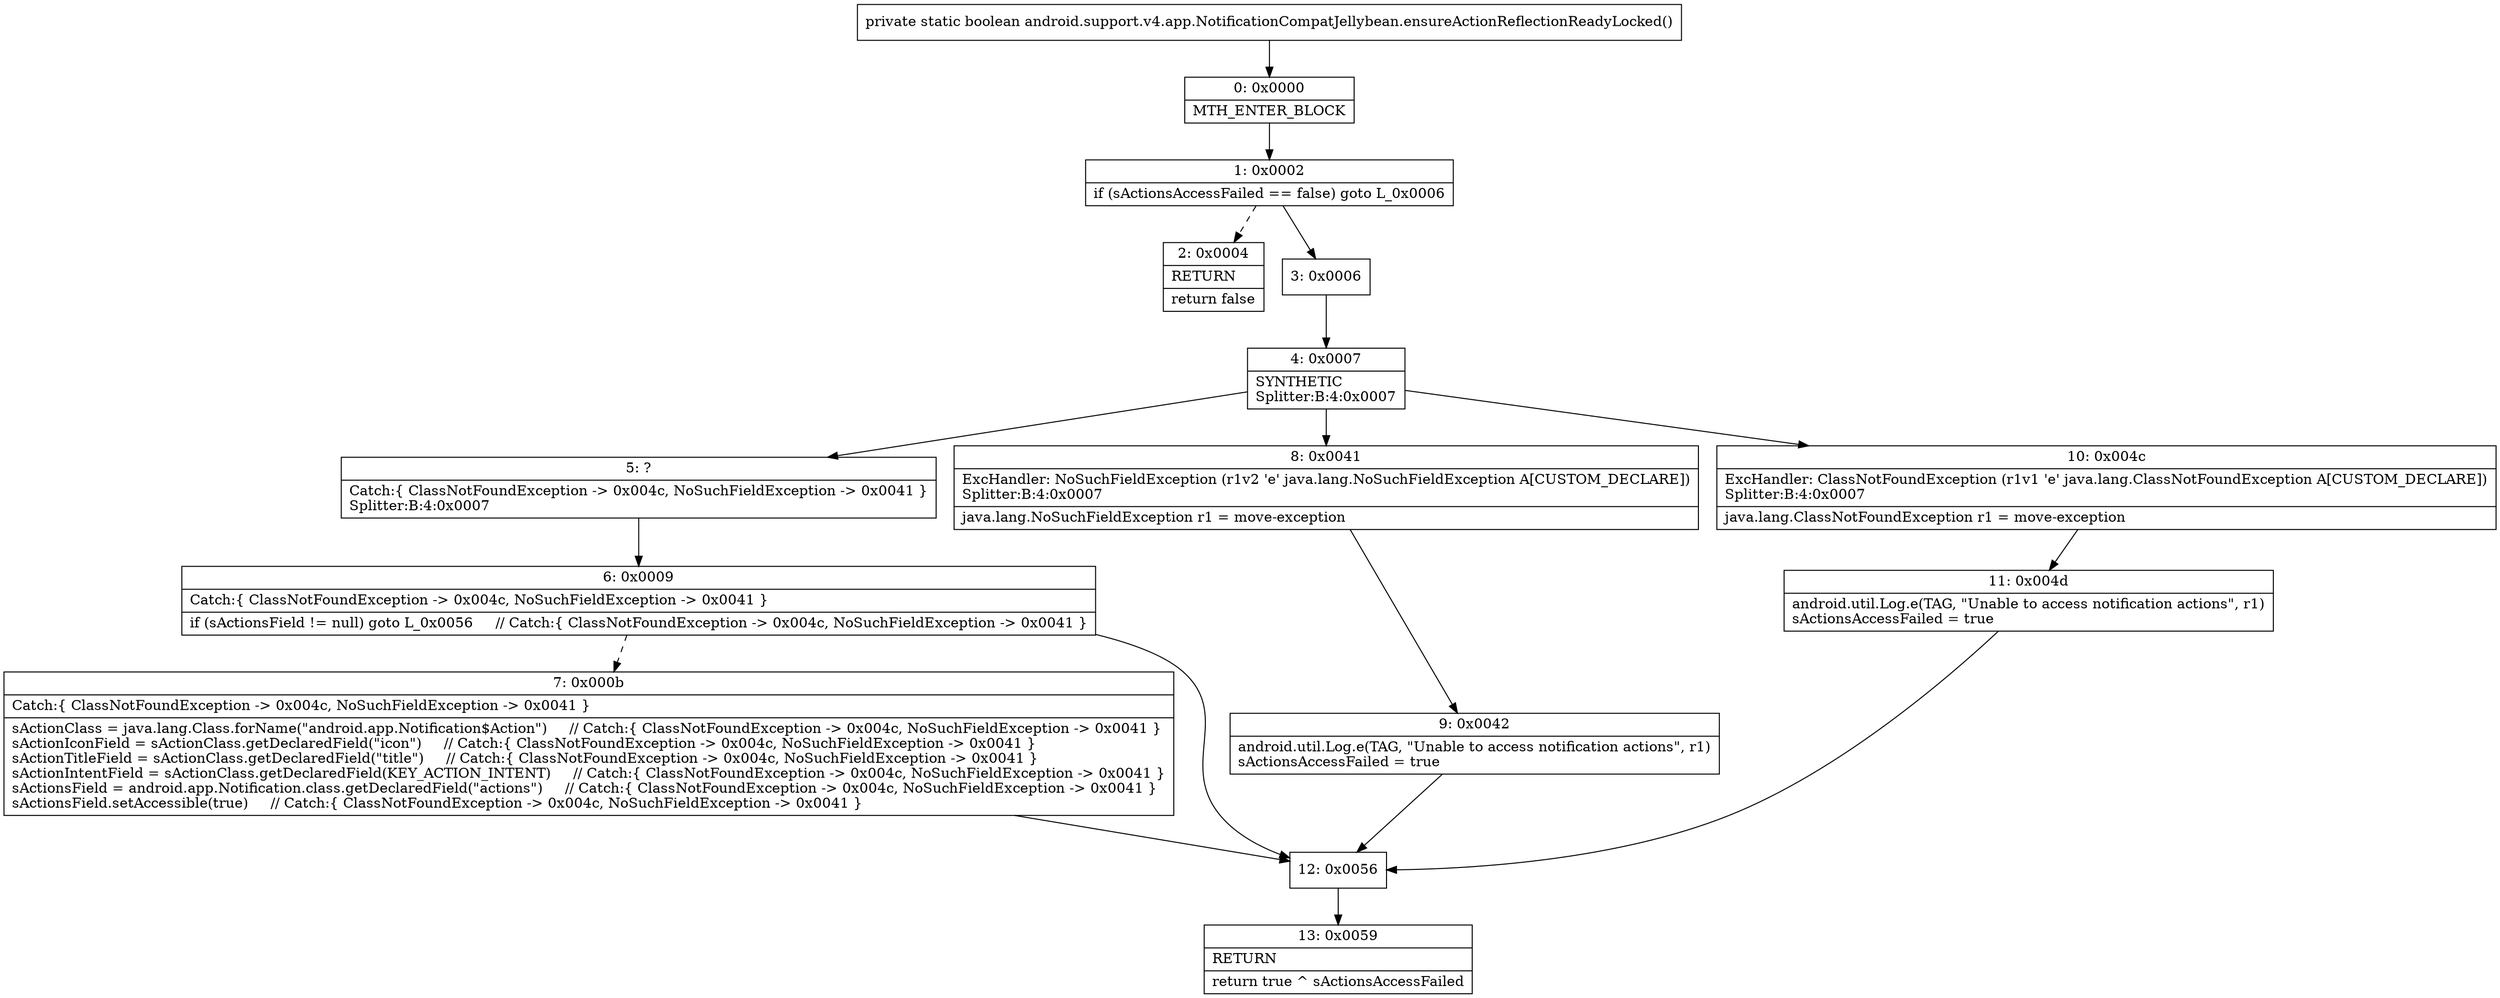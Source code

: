 digraph "CFG forandroid.support.v4.app.NotificationCompatJellybean.ensureActionReflectionReadyLocked()Z" {
Node_0 [shape=record,label="{0\:\ 0x0000|MTH_ENTER_BLOCK\l}"];
Node_1 [shape=record,label="{1\:\ 0x0002|if (sActionsAccessFailed == false) goto L_0x0006\l}"];
Node_2 [shape=record,label="{2\:\ 0x0004|RETURN\l|return false\l}"];
Node_3 [shape=record,label="{3\:\ 0x0006}"];
Node_4 [shape=record,label="{4\:\ 0x0007|SYNTHETIC\lSplitter:B:4:0x0007\l}"];
Node_5 [shape=record,label="{5\:\ ?|Catch:\{ ClassNotFoundException \-\> 0x004c, NoSuchFieldException \-\> 0x0041 \}\lSplitter:B:4:0x0007\l}"];
Node_6 [shape=record,label="{6\:\ 0x0009|Catch:\{ ClassNotFoundException \-\> 0x004c, NoSuchFieldException \-\> 0x0041 \}\l|if (sActionsField != null) goto L_0x0056     \/\/ Catch:\{ ClassNotFoundException \-\> 0x004c, NoSuchFieldException \-\> 0x0041 \}\l}"];
Node_7 [shape=record,label="{7\:\ 0x000b|Catch:\{ ClassNotFoundException \-\> 0x004c, NoSuchFieldException \-\> 0x0041 \}\l|sActionClass = java.lang.Class.forName(\"android.app.Notification$Action\")     \/\/ Catch:\{ ClassNotFoundException \-\> 0x004c, NoSuchFieldException \-\> 0x0041 \}\lsActionIconField = sActionClass.getDeclaredField(\"icon\")     \/\/ Catch:\{ ClassNotFoundException \-\> 0x004c, NoSuchFieldException \-\> 0x0041 \}\lsActionTitleField = sActionClass.getDeclaredField(\"title\")     \/\/ Catch:\{ ClassNotFoundException \-\> 0x004c, NoSuchFieldException \-\> 0x0041 \}\lsActionIntentField = sActionClass.getDeclaredField(KEY_ACTION_INTENT)     \/\/ Catch:\{ ClassNotFoundException \-\> 0x004c, NoSuchFieldException \-\> 0x0041 \}\lsActionsField = android.app.Notification.class.getDeclaredField(\"actions\")     \/\/ Catch:\{ ClassNotFoundException \-\> 0x004c, NoSuchFieldException \-\> 0x0041 \}\lsActionsField.setAccessible(true)     \/\/ Catch:\{ ClassNotFoundException \-\> 0x004c, NoSuchFieldException \-\> 0x0041 \}\l}"];
Node_8 [shape=record,label="{8\:\ 0x0041|ExcHandler: NoSuchFieldException (r1v2 'e' java.lang.NoSuchFieldException A[CUSTOM_DECLARE])\lSplitter:B:4:0x0007\l|java.lang.NoSuchFieldException r1 = move\-exception\l}"];
Node_9 [shape=record,label="{9\:\ 0x0042|android.util.Log.e(TAG, \"Unable to access notification actions\", r1)\lsActionsAccessFailed = true\l}"];
Node_10 [shape=record,label="{10\:\ 0x004c|ExcHandler: ClassNotFoundException (r1v1 'e' java.lang.ClassNotFoundException A[CUSTOM_DECLARE])\lSplitter:B:4:0x0007\l|java.lang.ClassNotFoundException r1 = move\-exception\l}"];
Node_11 [shape=record,label="{11\:\ 0x004d|android.util.Log.e(TAG, \"Unable to access notification actions\", r1)\lsActionsAccessFailed = true\l}"];
Node_12 [shape=record,label="{12\:\ 0x0056}"];
Node_13 [shape=record,label="{13\:\ 0x0059|RETURN\l|return true ^ sActionsAccessFailed\l}"];
MethodNode[shape=record,label="{private static boolean android.support.v4.app.NotificationCompatJellybean.ensureActionReflectionReadyLocked() }"];
MethodNode -> Node_0;
Node_0 -> Node_1;
Node_1 -> Node_2[style=dashed];
Node_1 -> Node_3;
Node_3 -> Node_4;
Node_4 -> Node_5;
Node_4 -> Node_10;
Node_4 -> Node_8;
Node_5 -> Node_6;
Node_6 -> Node_7[style=dashed];
Node_6 -> Node_12;
Node_7 -> Node_12;
Node_8 -> Node_9;
Node_9 -> Node_12;
Node_10 -> Node_11;
Node_11 -> Node_12;
Node_12 -> Node_13;
}

